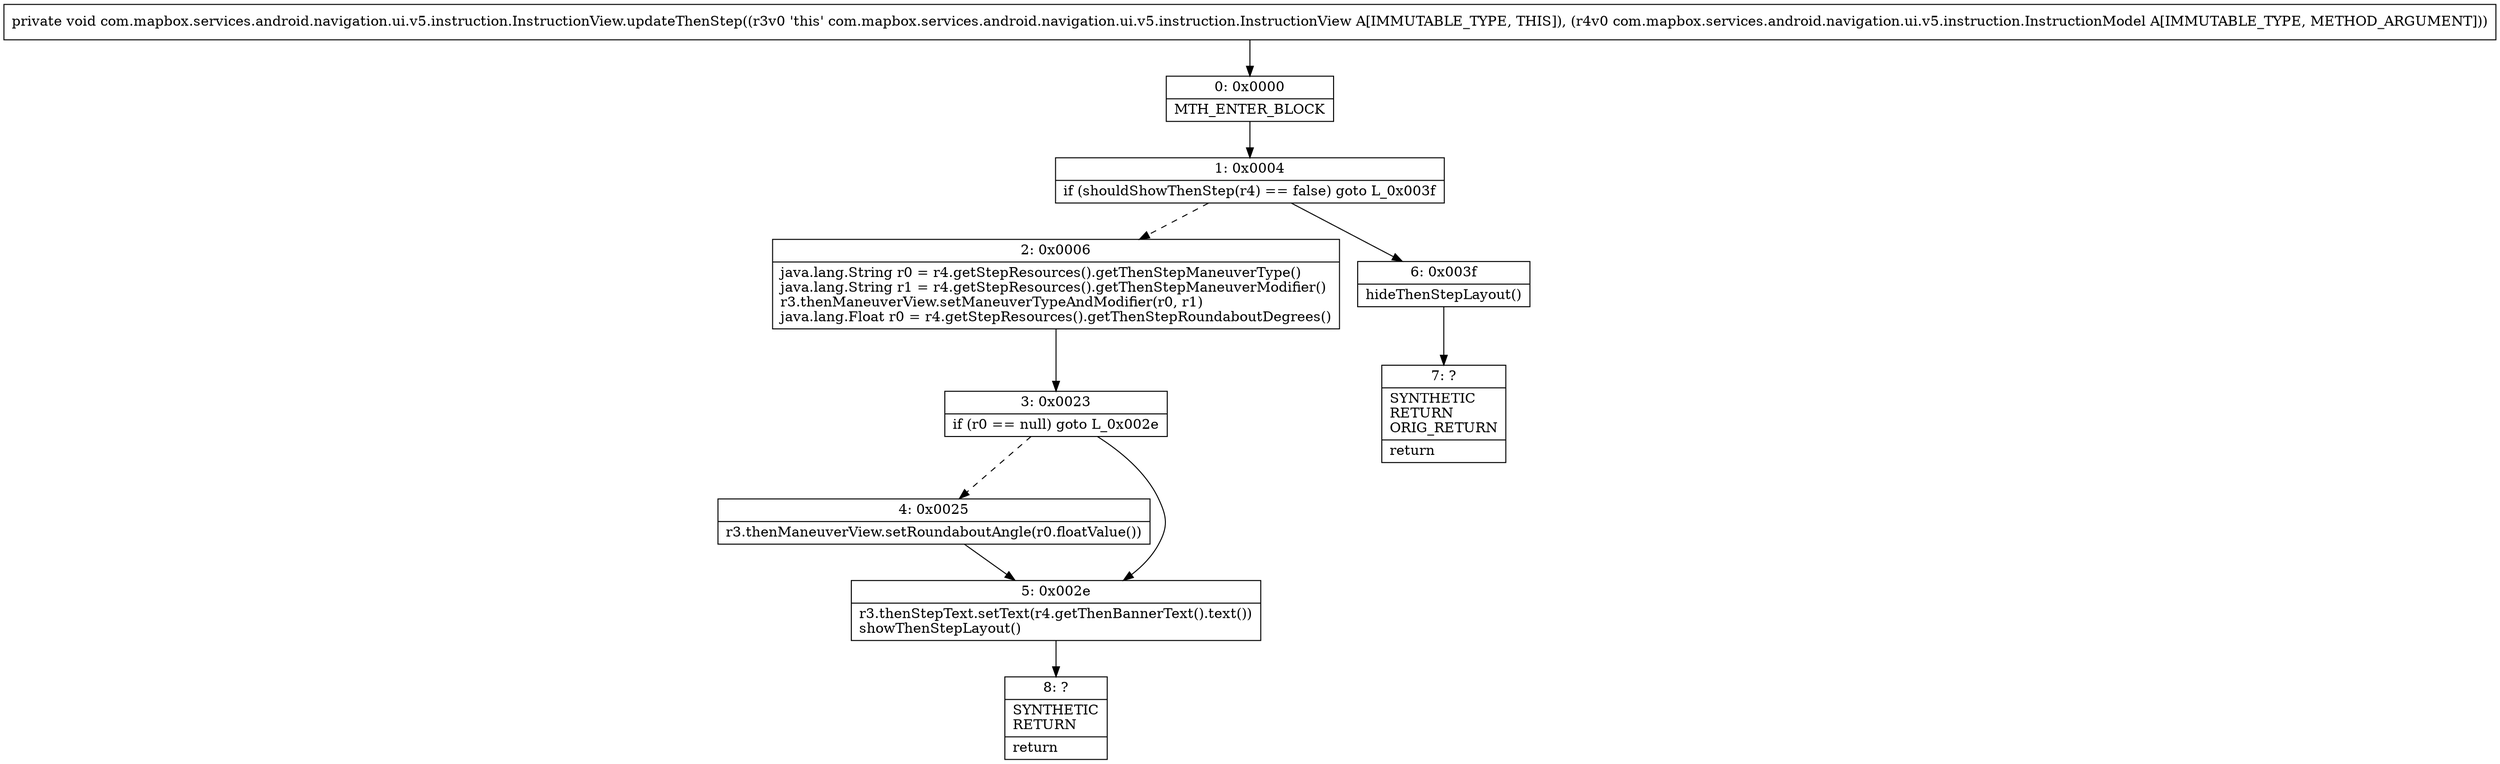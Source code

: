 digraph "CFG forcom.mapbox.services.android.navigation.ui.v5.instruction.InstructionView.updateThenStep(Lcom\/mapbox\/services\/android\/navigation\/ui\/v5\/instruction\/InstructionModel;)V" {
Node_0 [shape=record,label="{0\:\ 0x0000|MTH_ENTER_BLOCK\l}"];
Node_1 [shape=record,label="{1\:\ 0x0004|if (shouldShowThenStep(r4) == false) goto L_0x003f\l}"];
Node_2 [shape=record,label="{2\:\ 0x0006|java.lang.String r0 = r4.getStepResources().getThenStepManeuverType()\ljava.lang.String r1 = r4.getStepResources().getThenStepManeuverModifier()\lr3.thenManeuverView.setManeuverTypeAndModifier(r0, r1)\ljava.lang.Float r0 = r4.getStepResources().getThenStepRoundaboutDegrees()\l}"];
Node_3 [shape=record,label="{3\:\ 0x0023|if (r0 == null) goto L_0x002e\l}"];
Node_4 [shape=record,label="{4\:\ 0x0025|r3.thenManeuverView.setRoundaboutAngle(r0.floatValue())\l}"];
Node_5 [shape=record,label="{5\:\ 0x002e|r3.thenStepText.setText(r4.getThenBannerText().text())\lshowThenStepLayout()\l}"];
Node_6 [shape=record,label="{6\:\ 0x003f|hideThenStepLayout()\l}"];
Node_7 [shape=record,label="{7\:\ ?|SYNTHETIC\lRETURN\lORIG_RETURN\l|return\l}"];
Node_8 [shape=record,label="{8\:\ ?|SYNTHETIC\lRETURN\l|return\l}"];
MethodNode[shape=record,label="{private void com.mapbox.services.android.navigation.ui.v5.instruction.InstructionView.updateThenStep((r3v0 'this' com.mapbox.services.android.navigation.ui.v5.instruction.InstructionView A[IMMUTABLE_TYPE, THIS]), (r4v0 com.mapbox.services.android.navigation.ui.v5.instruction.InstructionModel A[IMMUTABLE_TYPE, METHOD_ARGUMENT])) }"];
MethodNode -> Node_0;
Node_0 -> Node_1;
Node_1 -> Node_2[style=dashed];
Node_1 -> Node_6;
Node_2 -> Node_3;
Node_3 -> Node_4[style=dashed];
Node_3 -> Node_5;
Node_4 -> Node_5;
Node_5 -> Node_8;
Node_6 -> Node_7;
}

